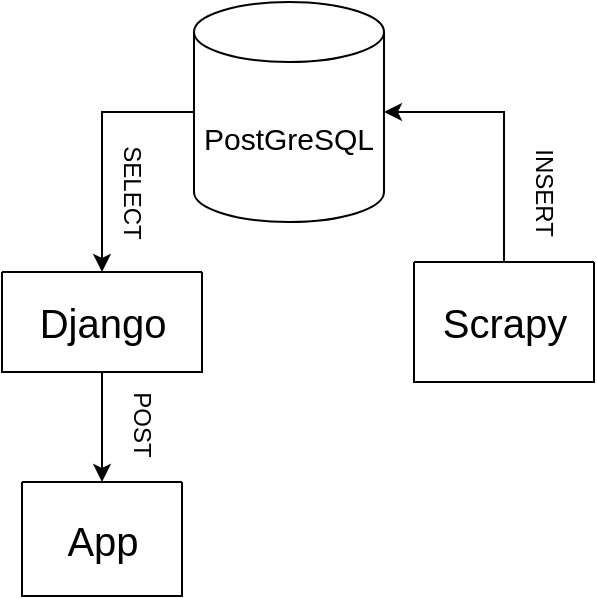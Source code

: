 <mxfile version="21.6.9" type="device">
  <diagram name="Página-1" id="Dcadlkv3n9S8HJSMhQi4">
    <mxGraphModel dx="594" dy="1668" grid="1" gridSize="10" guides="1" tooltips="1" connect="1" arrows="1" fold="1" page="1" pageScale="1" pageWidth="827" pageHeight="1169" math="0" shadow="0">
      <root>
        <mxCell id="0" />
        <mxCell id="1" parent="0" />
        <mxCell id="rqe-vUSZv2zfJ4Bl4LSi-6" style="edgeStyle=orthogonalEdgeStyle;rounded=0;orthogonalLoop=1;jettySize=auto;html=1;exitX=0.5;exitY=0;exitDx=0;exitDy=0;entryX=1;entryY=0.5;entryDx=0;entryDy=0;entryPerimeter=0;" parent="1" source="rqe-vUSZv2zfJ4Bl4LSi-1" target="rqe-vUSZv2zfJ4Bl4LSi-5" edge="1">
          <mxGeometry relative="1" as="geometry" />
        </mxCell>
        <mxCell id="rqe-vUSZv2zfJ4Bl4LSi-1" value="" style="swimlane;startSize=0;" parent="1" vertex="1">
          <mxGeometry x="520" y="460" width="90" height="60" as="geometry" />
        </mxCell>
        <mxCell id="rqe-vUSZv2zfJ4Bl4LSi-2" value="Scrapy" style="text;html=1;align=center;verticalAlign=middle;resizable=0;points=[];autosize=1;strokeColor=none;fillColor=none;fontSize=20;" parent="rqe-vUSZv2zfJ4Bl4LSi-1" vertex="1">
          <mxGeometry y="10" width="90" height="40" as="geometry" />
        </mxCell>
        <mxCell id="rqe-vUSZv2zfJ4Bl4LSi-12" style="edgeStyle=orthogonalEdgeStyle;rounded=0;orthogonalLoop=1;jettySize=auto;html=1;exitX=0.5;exitY=1;exitDx=0;exitDy=0;entryX=0.5;entryY=0;entryDx=0;entryDy=0;" parent="1" source="rqe-vUSZv2zfJ4Bl4LSi-3" target="rqe-vUSZv2zfJ4Bl4LSi-10" edge="1">
          <mxGeometry relative="1" as="geometry" />
        </mxCell>
        <mxCell id="rqe-vUSZv2zfJ4Bl4LSi-3" value="" style="swimlane;startSize=0;" parent="1" vertex="1">
          <mxGeometry x="314" y="465" width="100" height="50" as="geometry" />
        </mxCell>
        <mxCell id="rqe-vUSZv2zfJ4Bl4LSi-4" value="Django" style="text;html=1;align=center;verticalAlign=middle;resizable=0;points=[];autosize=1;strokeColor=none;fillColor=none;fontSize=20;" parent="rqe-vUSZv2zfJ4Bl4LSi-3" vertex="1">
          <mxGeometry x="5" y="5" width="90" height="40" as="geometry" />
        </mxCell>
        <mxCell id="rqe-vUSZv2zfJ4Bl4LSi-8" style="edgeStyle=orthogonalEdgeStyle;rounded=0;orthogonalLoop=1;jettySize=auto;html=1;exitX=0;exitY=0.5;exitDx=0;exitDy=0;exitPerimeter=0;entryX=0.5;entryY=0;entryDx=0;entryDy=0;" parent="1" source="rqe-vUSZv2zfJ4Bl4LSi-5" target="rqe-vUSZv2zfJ4Bl4LSi-3" edge="1">
          <mxGeometry relative="1" as="geometry" />
        </mxCell>
        <mxCell id="rqe-vUSZv2zfJ4Bl4LSi-5" value="&lt;font style=&quot;font-size: 15px;&quot;&gt;PostGreSQL&lt;/font&gt;" style="shape=cylinder3;whiteSpace=wrap;html=1;boundedLbl=1;backgroundOutline=1;size=15;" parent="1" vertex="1">
          <mxGeometry x="410" y="330" width="95" height="110" as="geometry" />
        </mxCell>
        <mxCell id="rqe-vUSZv2zfJ4Bl4LSi-7" value="INSERT" style="text;html=1;align=center;verticalAlign=middle;resizable=0;points=[];autosize=1;strokeColor=none;fillColor=none;rotation=90;" parent="1" vertex="1">
          <mxGeometry x="550" y="410" width="70" height="30" as="geometry" />
        </mxCell>
        <mxCell id="rqe-vUSZv2zfJ4Bl4LSi-9" value="SELECT" style="text;html=1;align=center;verticalAlign=middle;resizable=0;points=[];autosize=1;strokeColor=none;fillColor=none;rotation=90;" parent="1" vertex="1">
          <mxGeometry x="344" y="410" width="70" height="30" as="geometry" />
        </mxCell>
        <mxCell id="rqe-vUSZv2zfJ4Bl4LSi-10" value="" style="swimlane;startSize=0;" parent="1" vertex="1">
          <mxGeometry x="324" y="570" width="80" height="57" as="geometry" />
        </mxCell>
        <mxCell id="rqe-vUSZv2zfJ4Bl4LSi-11" value="App" style="text;html=1;align=center;verticalAlign=middle;resizable=0;points=[];autosize=1;strokeColor=none;fillColor=none;fontSize=20;" parent="rqe-vUSZv2zfJ4Bl4LSi-10" vertex="1">
          <mxGeometry x="10" y="8.5" width="60" height="40" as="geometry" />
        </mxCell>
        <mxCell id="rqe-vUSZv2zfJ4Bl4LSi-13" value="POST" style="text;html=1;align=center;verticalAlign=middle;resizable=0;points=[];autosize=1;strokeColor=none;fillColor=none;rotation=90;" parent="1" vertex="1">
          <mxGeometry x="354" y="526" width="60" height="30" as="geometry" />
        </mxCell>
      </root>
    </mxGraphModel>
  </diagram>
</mxfile>
